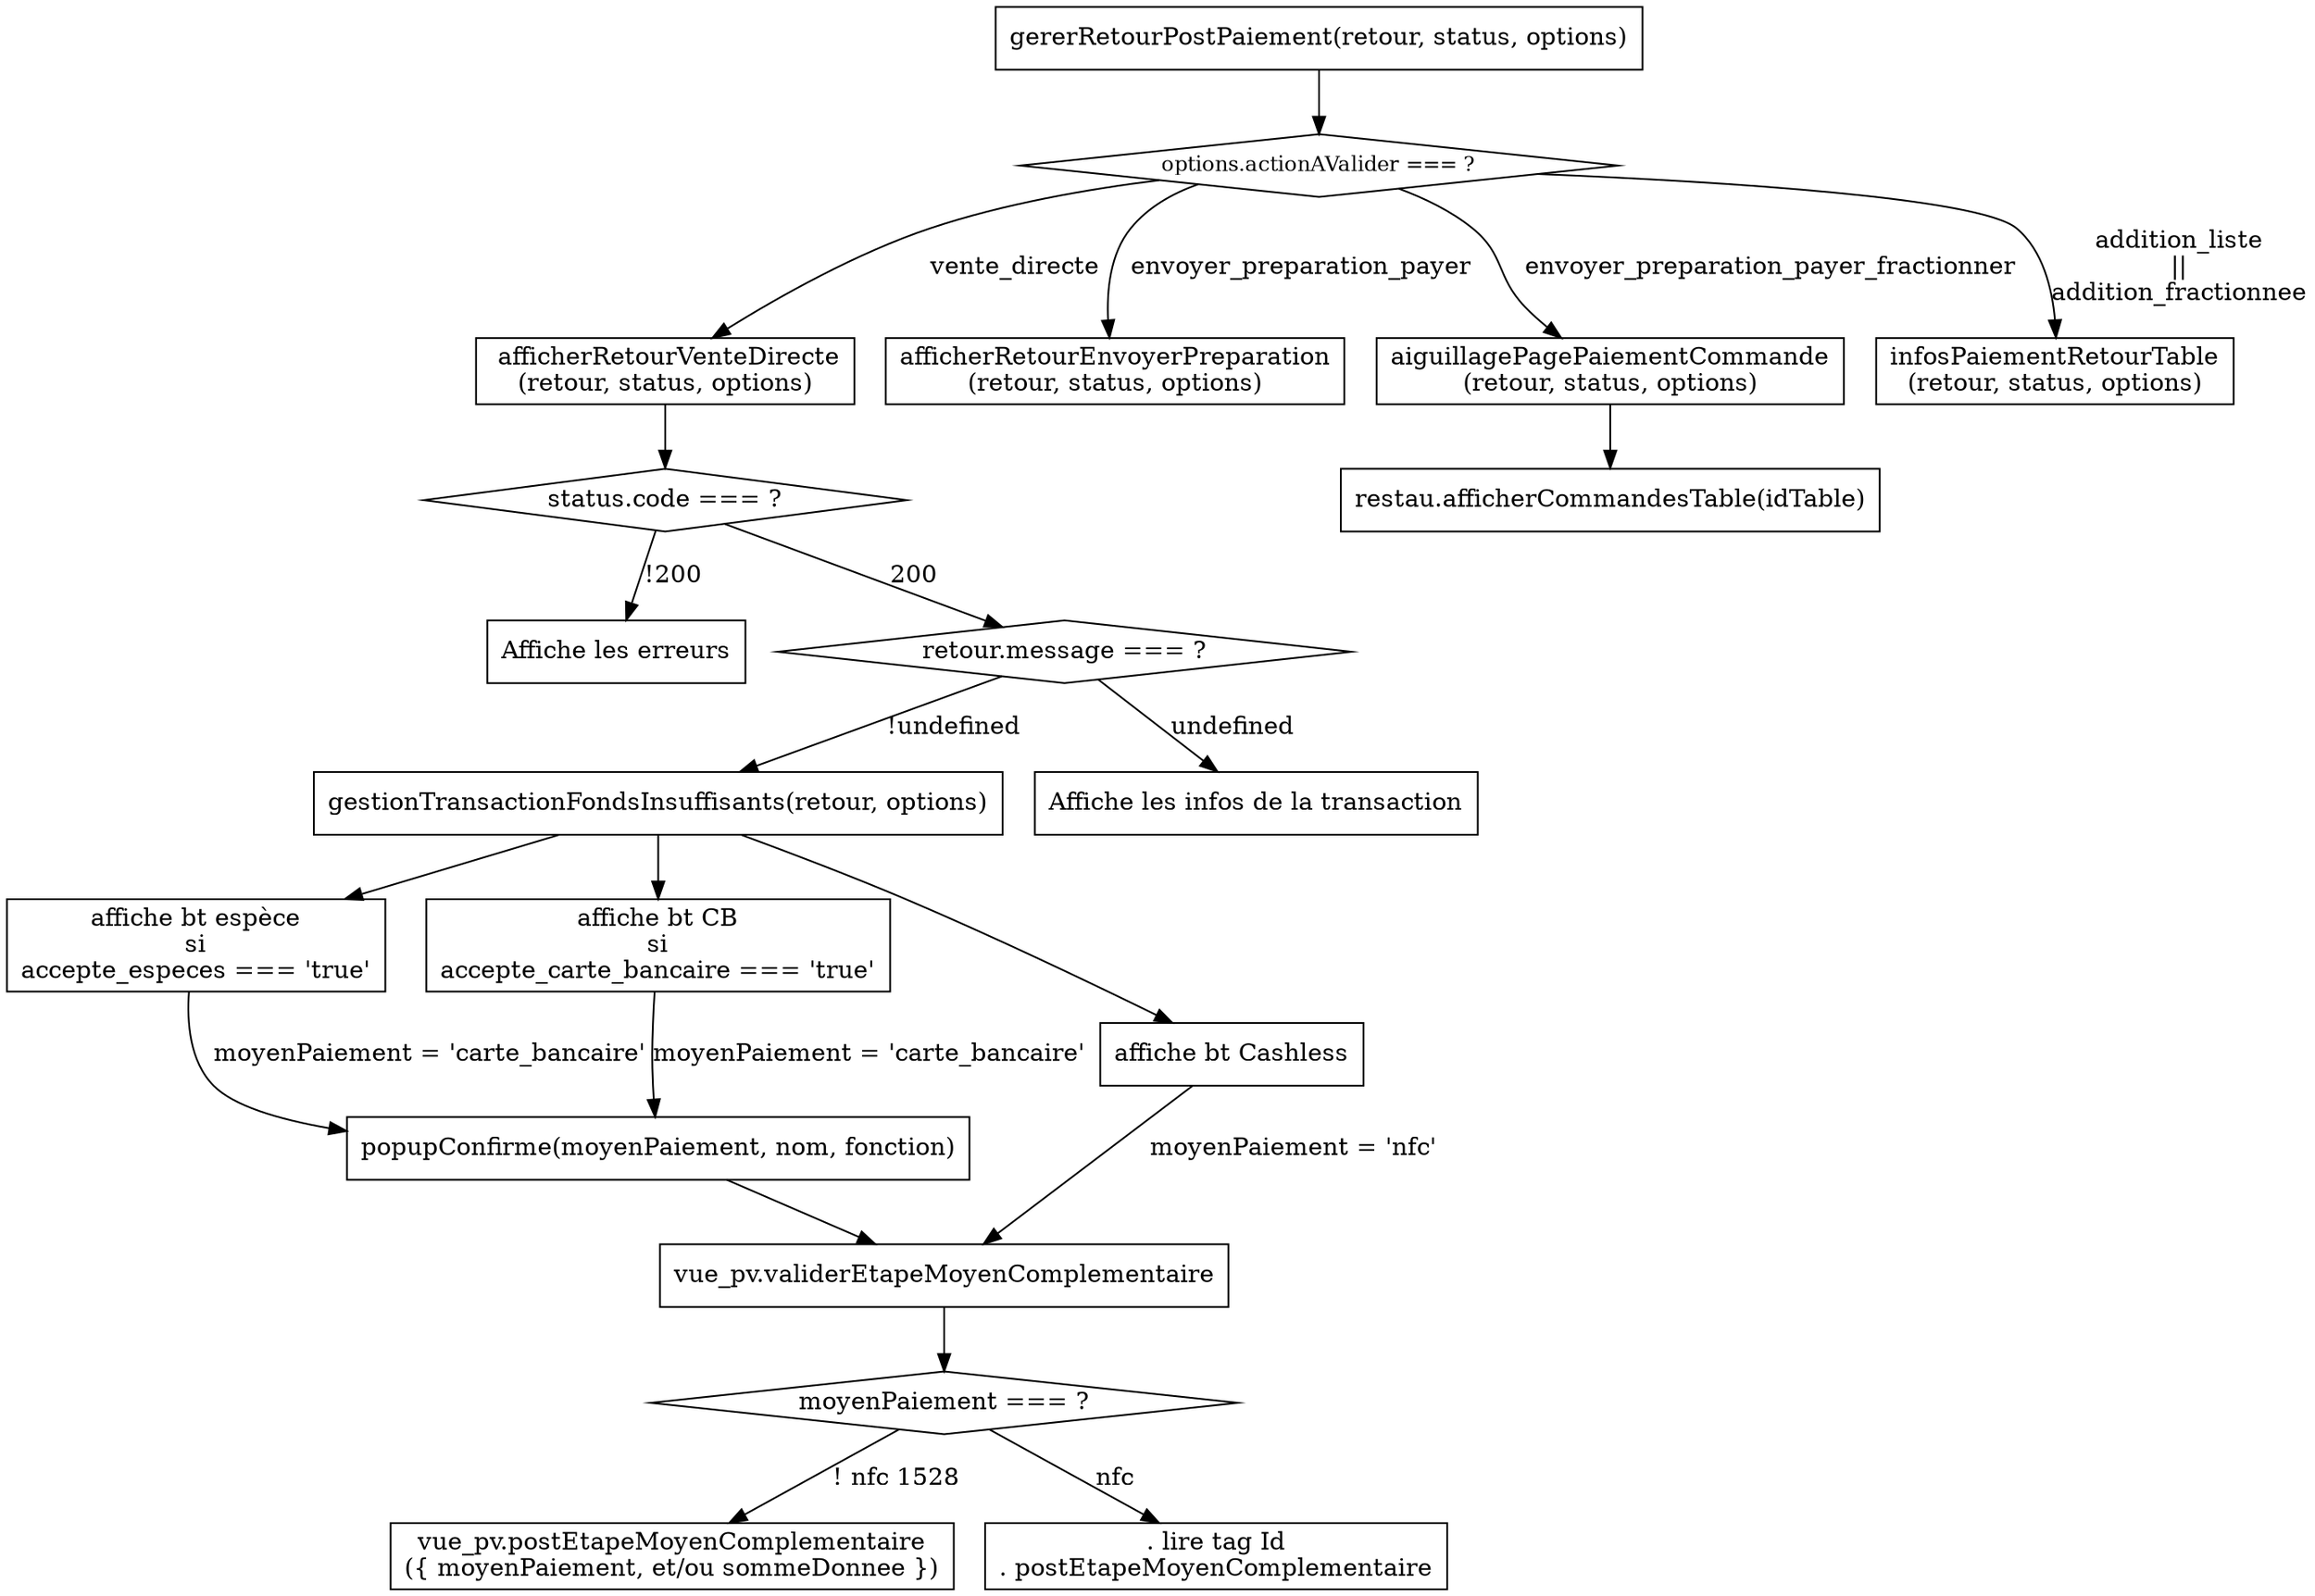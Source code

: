 digraph {
  gererRetourPostPaiement [label="gererRetourPostPaiement(retour, status, options)", shape=rectangle]
  optionsActionAValider [label="options.actionAValider === ?", shape=diamond, fontsize="12"]
  afficherRetourVenteDirecte [label=" afficherRetourVenteDirecte\n(retour, status, options)", shape=rectangle]
  afficherRetourEnvoyerPreparationPayer [label="afficherRetourEnvoyerPreparation\n(retour, status, options)", shape=rectangle]
  aiguillagePagePaiementCommande [label="aiguillagePagePaiementCommande\n(retour, status, options)", shape=rectangle]
  restauAfficherCommandesTable [label="restau.afficherCommandesTable(idTable)", shape=rectangle]
  infosPaiementRetourTable [label="infosPaiementRetourTable\n(retour, status, options)", shape=rectangle]

  statusCode [label="status.code === ?", shape=diamond]
  statusCode400 [label="Affiche les erreurs", shape=rectangle]
  retourMessage [label="retour.message === ?", shape=diamond]
  gestionTransactionFondsInsuffisants [label="gestionTransactionFondsInsuffisants(retour, options)", shape=rectangle]
  infosTransaction [label="Affiche les infos de la transaction", shape=rectangle]

  btEspece [label="affiche bt espèce\n si \naccepte_especes === 'true'", shape=rectangle]
  btCb [label="affiche bt CB\n si \naccepte_carte_bancaire === 'true'", shape=rectangle]
  btCashless [label="affiche bt Cashless", shape=rectangle]

  validerEtapeMoyenComplementaire [label="vue_pv.validerEtapeMoyenComplementaire(moyenPaiement, sommeDonnee)", shape=rectangle]
  popupConfirme [label="popupConfirme(moyenPaiement, nom, fonction)", shape=rectangle]
  validerEtapeMoyenComplementaire [label="vue_pv.validerEtapeMoyenComplementaire", shape=rectangle]

  testMoyenPaiement [label="moyenPaiement === ?", shape=diamond]
  postEtapeMoyenComplementaire [label="vue_pv.postEtapeMoyenComplementaire\n({ moyenPaiement, et/ou sommeDonnee })", shape=rectangle]
  lireTagId [label=". lire tag Id\n. postEtapeMoyenComplementaire", shape=rectangle]

  gererRetourPostPaiement -> optionsActionAValider
  optionsActionAValider -> afficherRetourVenteDirecte [label="vente_directe"]
  optionsActionAValider -> afficherRetourEnvoyerPreparationPayer [label="envoyer_preparation_payer"]
  optionsActionAValider -> aiguillagePagePaiementCommande [label="envoyer_preparation_payer_fractionner"]
  optionsActionAValider -> infosPaiementRetourTable [label="addition_liste\n || \naddition_fractionnee"]
  aiguillagePagePaiementCommande -> restauAfficherCommandesTable

  afficherRetourVenteDirecte -> statusCode
  statusCode -> retourMessage [label="200"]
  statusCode -> statusCode400 [label="!200"]
  retourMessage -> infosTransaction [label="undefined"]
  retourMessage -> gestionTransactionFondsInsuffisants [label="!undefined"]
  gestionTransactionFondsInsuffisants -> btEspece
  gestionTransactionFondsInsuffisants -> btCb
  gestionTransactionFondsInsuffisants -> btCashless
  btEspece -> popupConfirme [label="moyenPaiement = 'carte_bancaire'"]
  btCb -> popupConfirme [label="moyenPaiement = 'carte_bancaire'"]
  btCashless -> validerEtapeMoyenComplementaire [label="moyenPaiement = 'nfc'"]
  popupConfirme -> validerEtapeMoyenComplementaire
  validerEtapeMoyenComplementaire -> testMoyenPaiement
  testMoyenPaiement -> postEtapeMoyenComplementaire [label="! nfc 1528"]
  testMoyenPaiement -> lireTagId [label="nfc"]
}